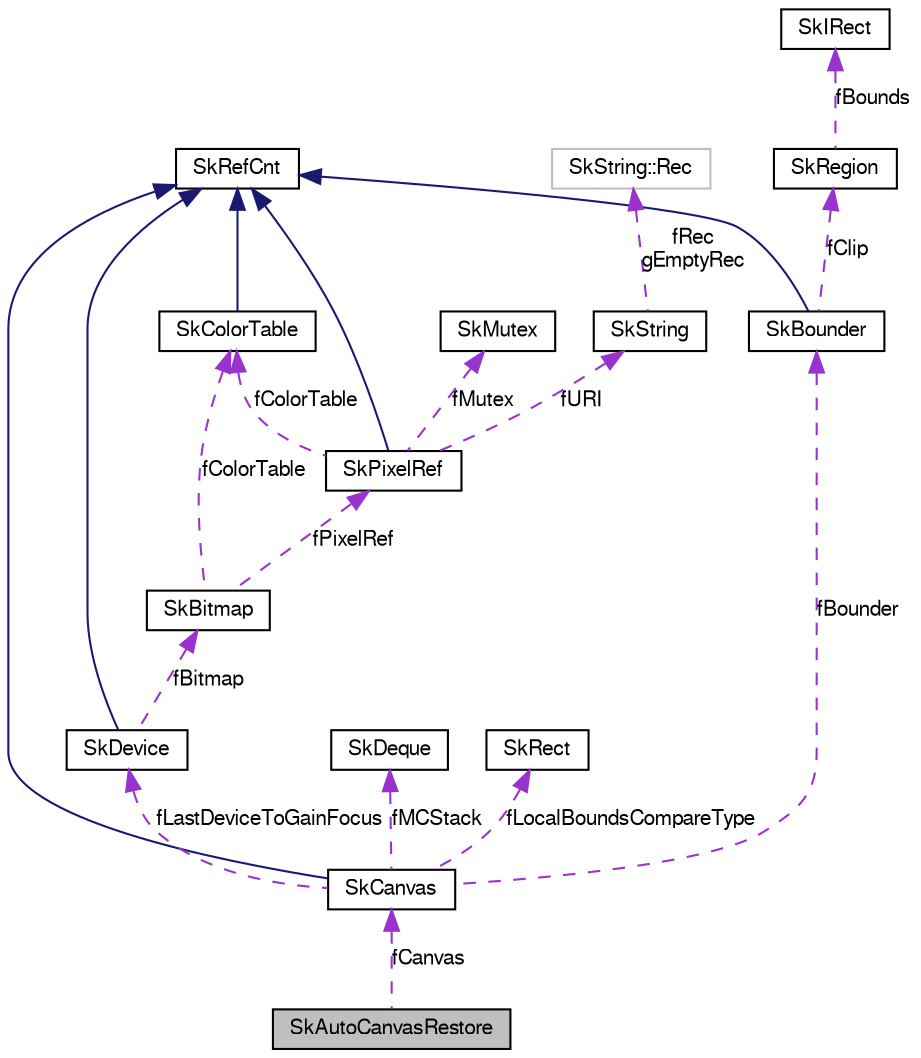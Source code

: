 digraph G
{
  edge [fontname="FreeSans",fontsize="10",labelfontname="FreeSans",labelfontsize="10"];
  node [fontname="FreeSans",fontsize="10",shape=record];
  Node1 [label="SkAutoCanvasRestore",height=0.2,width=0.4,color="black", fillcolor="grey75", style="filled" fontcolor="black"];
  Node2 -> Node1 [dir=back,color="darkorchid3",fontsize="10",style="dashed",label="fCanvas",fontname="FreeSans"];
  Node2 [label="SkCanvas",height=0.2,width=0.4,color="black", fillcolor="white", style="filled",URL="$class_sk_canvas.html"];
  Node3 -> Node2 [dir=back,color="midnightblue",fontsize="10",style="solid",fontname="FreeSans"];
  Node3 [label="SkRefCnt",height=0.2,width=0.4,color="black", fillcolor="white", style="filled",URL="$class_sk_ref_cnt.html"];
  Node4 -> Node2 [dir=back,color="darkorchid3",fontsize="10",style="dashed",label="fLastDeviceToGainFocus",fontname="FreeSans"];
  Node4 [label="SkDevice",height=0.2,width=0.4,color="black", fillcolor="white", style="filled",URL="$class_sk_device.html"];
  Node3 -> Node4 [dir=back,color="midnightblue",fontsize="10",style="solid",fontname="FreeSans"];
  Node5 -> Node4 [dir=back,color="darkorchid3",fontsize="10",style="dashed",label="fBitmap",fontname="FreeSans"];
  Node5 [label="SkBitmap",height=0.2,width=0.4,color="black", fillcolor="white", style="filled",URL="$class_sk_bitmap.html"];
  Node6 -> Node5 [dir=back,color="darkorchid3",fontsize="10",style="dashed",label="fColorTable",fontname="FreeSans"];
  Node6 [label="SkColorTable",height=0.2,width=0.4,color="black", fillcolor="white", style="filled",URL="$class_sk_color_table.html"];
  Node3 -> Node6 [dir=back,color="midnightblue",fontsize="10",style="solid",fontname="FreeSans"];
  Node7 -> Node5 [dir=back,color="darkorchid3",fontsize="10",style="dashed",label="fPixelRef",fontname="FreeSans"];
  Node7 [label="SkPixelRef",height=0.2,width=0.4,color="black", fillcolor="white", style="filled",URL="$class_sk_pixel_ref.html"];
  Node3 -> Node7 [dir=back,color="midnightblue",fontsize="10",style="solid",fontname="FreeSans"];
  Node6 -> Node7 [dir=back,color="darkorchid3",fontsize="10",style="dashed",label="fColorTable",fontname="FreeSans"];
  Node8 -> Node7 [dir=back,color="darkorchid3",fontsize="10",style="dashed",label="fMutex",fontname="FreeSans"];
  Node8 [label="SkMutex",height=0.2,width=0.4,color="black", fillcolor="white", style="filled",URL="$class_sk_mutex.html"];
  Node9 -> Node7 [dir=back,color="darkorchid3",fontsize="10",style="dashed",label="fURI",fontname="FreeSans"];
  Node9 [label="SkString",height=0.2,width=0.4,color="black", fillcolor="white", style="filled",URL="$class_sk_string.html"];
  Node10 -> Node9 [dir=back,color="darkorchid3",fontsize="10",style="dashed",label="fRec\ngEmptyRec",fontname="FreeSans"];
  Node10 [label="SkString::Rec",height=0.2,width=0.4,color="grey75", fillcolor="white", style="filled"];
  Node11 -> Node2 [dir=back,color="darkorchid3",fontsize="10",style="dashed",label="fMCStack",fontname="FreeSans"];
  Node11 [label="SkDeque",height=0.2,width=0.4,color="black", fillcolor="white", style="filled",URL="$class_sk_deque.html"];
  Node12 -> Node2 [dir=back,color="darkorchid3",fontsize="10",style="dashed",label="fLocalBoundsCompareType",fontname="FreeSans"];
  Node12 [label="SkRect",height=0.2,width=0.4,color="black", fillcolor="white", style="filled",URL="$struct_sk_rect.html"];
  Node13 -> Node2 [dir=back,color="darkorchid3",fontsize="10",style="dashed",label="fBounder",fontname="FreeSans"];
  Node13 [label="SkBounder",height=0.2,width=0.4,color="black", fillcolor="white", style="filled",URL="$class_sk_bounder.html"];
  Node3 -> Node13 [dir=back,color="midnightblue",fontsize="10",style="solid",fontname="FreeSans"];
  Node14 -> Node13 [dir=back,color="darkorchid3",fontsize="10",style="dashed",label="fClip",fontname="FreeSans"];
  Node14 [label="SkRegion",height=0.2,width=0.4,color="black", fillcolor="white", style="filled",URL="$class_sk_region.html"];
  Node15 -> Node14 [dir=back,color="darkorchid3",fontsize="10",style="dashed",label="fBounds",fontname="FreeSans"];
  Node15 [label="SkIRect",height=0.2,width=0.4,color="black", fillcolor="white", style="filled",URL="$struct_sk_i_rect.html"];
}
